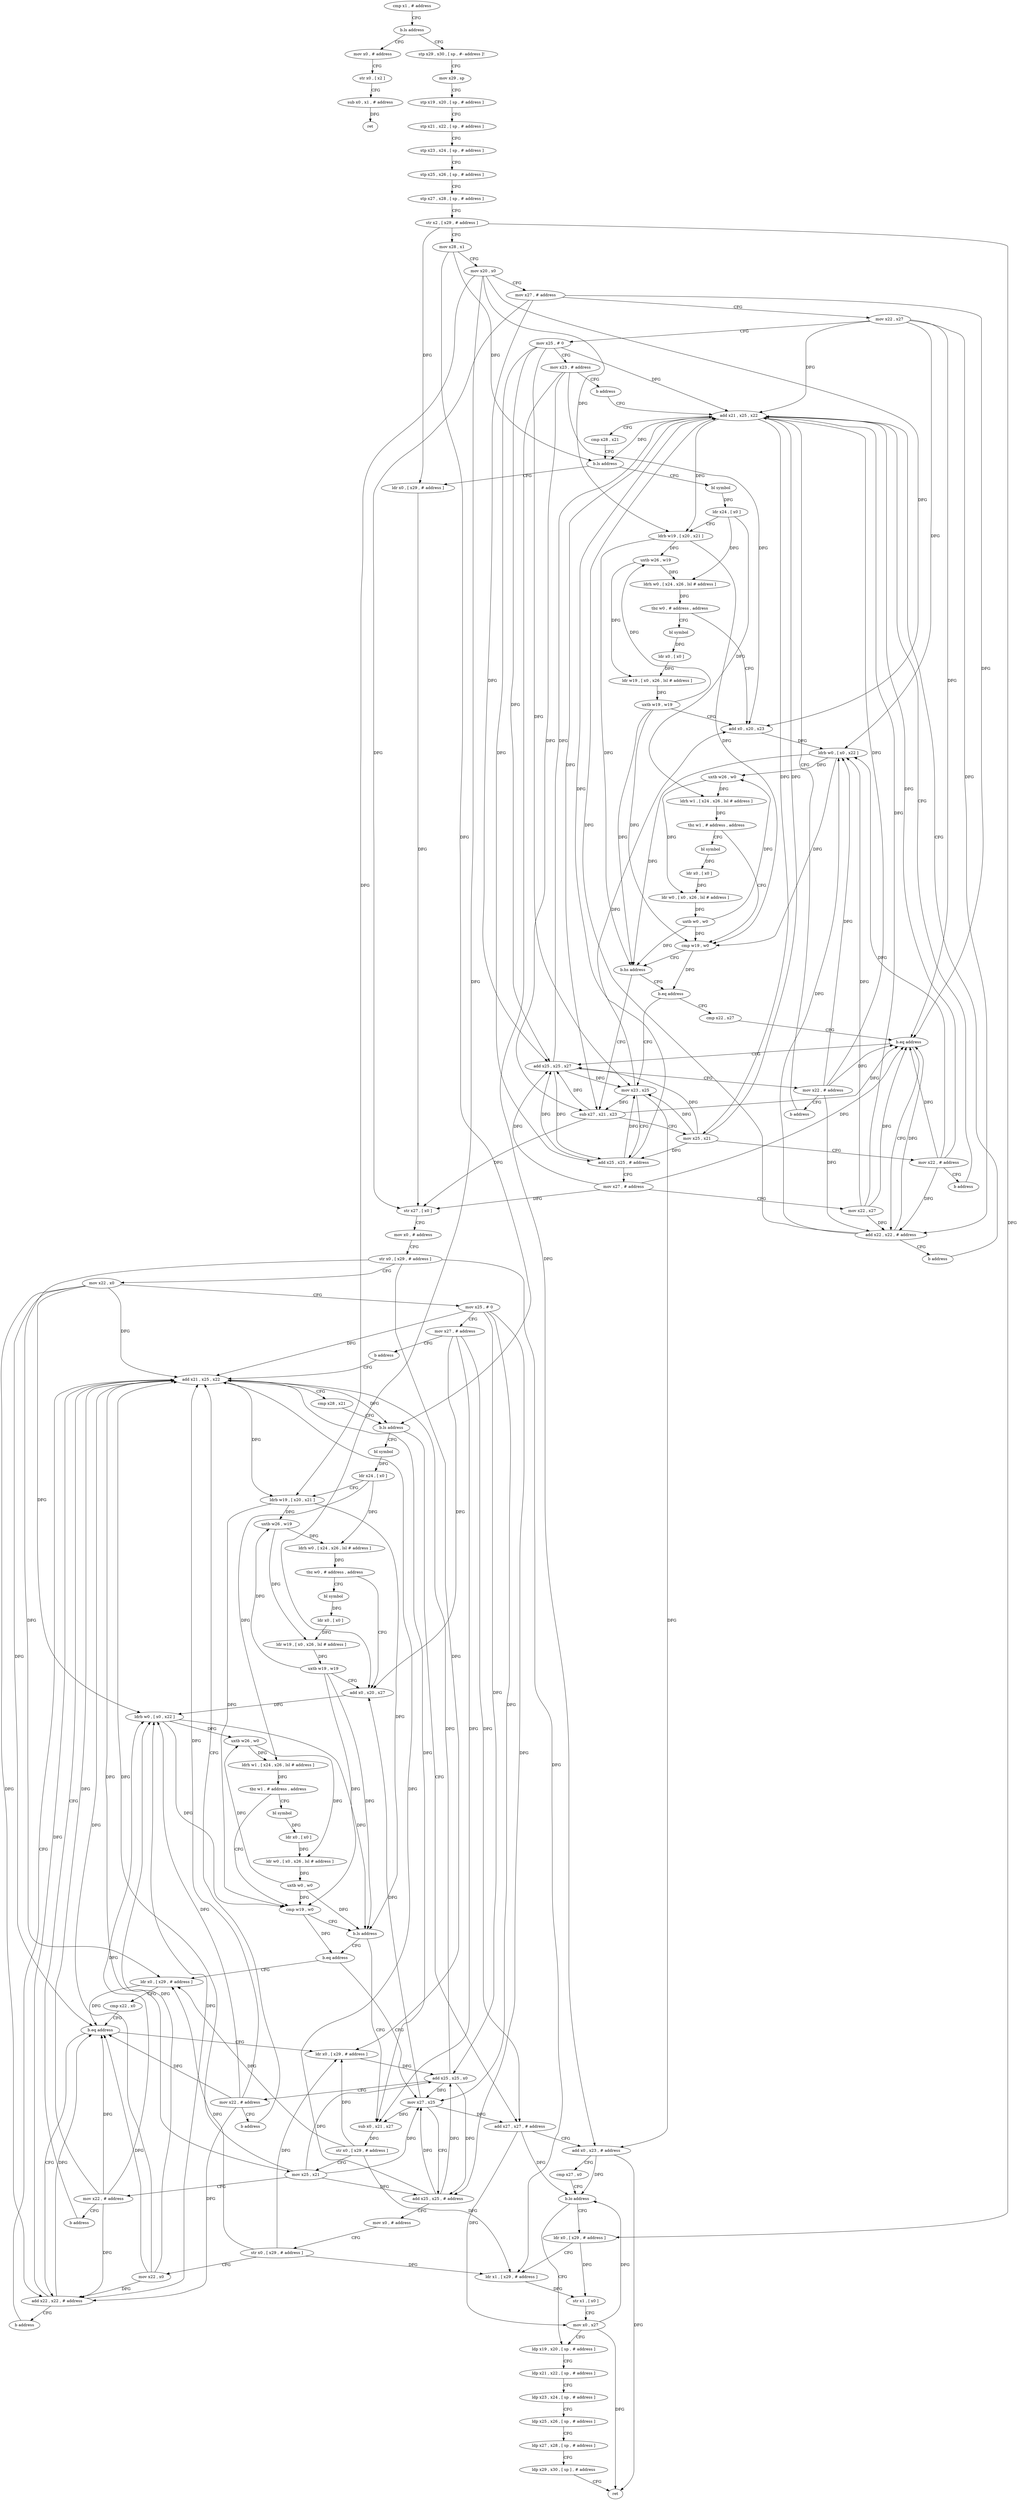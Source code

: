 digraph "func" {
"280952" [label = "cmp x1 , # address" ]
"280956" [label = "b.ls address" ]
"281020" [label = "mov x0 , # address" ]
"280960" [label = "stp x29 , x30 , [ sp , #- address ]!" ]
"281024" [label = "str x0 , [ x2 ]" ]
"281028" [label = "sub x0 , x1 , # address" ]
"281032" [label = "ret" ]
"280964" [label = "mov x29 , sp" ]
"280968" [label = "stp x19 , x20 , [ sp , # address ]" ]
"280972" [label = "stp x21 , x22 , [ sp , # address ]" ]
"280976" [label = "stp x23 , x24 , [ sp , # address ]" ]
"280980" [label = "stp x25 , x26 , [ sp , # address ]" ]
"280984" [label = "stp x27 , x28 , [ sp , # address ]" ]
"280988" [label = "str x2 , [ x29 , # address ]" ]
"280992" [label = "mov x28 , x1" ]
"280996" [label = "mov x20 , x0" ]
"281000" [label = "mov x27 , # address" ]
"281004" [label = "mov x22 , x27" ]
"281008" [label = "mov x25 , # 0" ]
"281012" [label = "mov x23 , # address" ]
"281016" [label = "b address" ]
"281056" [label = "add x21 , x25 , x22" ]
"281060" [label = "cmp x28 , x21" ]
"281064" [label = "b.ls address" ]
"281196" [label = "ldr x0 , [ x29 , # address ]" ]
"281068" [label = "bl symbol" ]
"281200" [label = "str x27 , [ x0 ]" ]
"281204" [label = "mov x0 , # address" ]
"281208" [label = "str x0 , [ x29 , # address ]" ]
"281212" [label = "mov x22 , x0" ]
"281216" [label = "mov x25 , # 0" ]
"281220" [label = "mov x27 , # address" ]
"281224" [label = "b address" ]
"281252" [label = "add x21 , x25 , x22" ]
"281072" [label = "ldr x24 , [ x0 ]" ]
"281076" [label = "ldrb w19 , [ x20 , x21 ]" ]
"281080" [label = "uxtb w26 , w19" ]
"281084" [label = "ldrh w0 , [ x24 , x26 , lsl # address ]" ]
"281088" [label = "tbz w0 , # address , address" ]
"281108" [label = "add x0 , x20 , x23" ]
"281092" [label = "bl symbol" ]
"281256" [label = "cmp x28 , x21" ]
"281260" [label = "b.ls address" ]
"281404" [label = "add x27 , x27 , # address" ]
"281264" [label = "bl symbol" ]
"281112" [label = "ldrb w0 , [ x0 , x22 ]" ]
"281116" [label = "uxtb w26 , w0" ]
"281120" [label = "ldrh w1 , [ x24 , x26 , lsl # address ]" ]
"281124" [label = "tbz w1 , # address , address" ]
"281144" [label = "cmp w19 , w0" ]
"281128" [label = "bl symbol" ]
"281096" [label = "ldr x0 , [ x0 ]" ]
"281100" [label = "ldr w19 , [ x0 , x26 , lsl # address ]" ]
"281104" [label = "uxtb w19 , w19" ]
"281408" [label = "add x0 , x23 , # address" ]
"281412" [label = "cmp x27 , x0" ]
"281416" [label = "b.lo address" ]
"281436" [label = "ldp x19 , x20 , [ sp , # address ]" ]
"281420" [label = "ldr x0 , [ x29 , # address ]" ]
"281268" [label = "ldr x24 , [ x0 ]" ]
"281272" [label = "ldrb w19 , [ x20 , x21 ]" ]
"281276" [label = "uxtb w26 , w19" ]
"281280" [label = "ldrh w0 , [ x24 , x26 , lsl # address ]" ]
"281284" [label = "tbz w0 , # address , address" ]
"281304" [label = "add x0 , x20 , x27" ]
"281288" [label = "bl symbol" ]
"281148" [label = "b.hs address" ]
"281036" [label = "b.eq address" ]
"281152" [label = "sub x27 , x21 , x23" ]
"281132" [label = "ldr x0 , [ x0 ]" ]
"281136" [label = "ldr w0 , [ x0 , x26 , lsl # address ]" ]
"281140" [label = "uxtb w0 , w0" ]
"281440" [label = "ldp x21 , x22 , [ sp , # address ]" ]
"281444" [label = "ldp x23 , x24 , [ sp , # address ]" ]
"281448" [label = "ldp x25 , x26 , [ sp , # address ]" ]
"281452" [label = "ldp x27 , x28 , [ sp , # address ]" ]
"281456" [label = "ldp x29 , x30 , [ sp ] , # address" ]
"281460" [label = "ret" ]
"281424" [label = "ldr x1 , [ x29 , # address ]" ]
"281428" [label = "str x1 , [ x0 ]" ]
"281432" [label = "mov x0 , x27" ]
"281308" [label = "ldrb w0 , [ x0 , x22 ]" ]
"281312" [label = "uxtb w26 , w0" ]
"281316" [label = "ldrh w1 , [ x24 , x26 , lsl # address ]" ]
"281320" [label = "tbz w1 , # address , address" ]
"281340" [label = "cmp w19 , w0" ]
"281324" [label = "bl symbol" ]
"281292" [label = "ldr x0 , [ x0 ]" ]
"281296" [label = "ldr w19 , [ x0 , x26 , lsl # address ]" ]
"281300" [label = "uxtb w19 , w19" ]
"281168" [label = "cmp x22 , x27" ]
"281040" [label = "mov x23 , x25" ]
"281156" [label = "mov x25 , x21" ]
"281160" [label = "mov x22 , # address" ]
"281164" [label = "b address" ]
"281344" [label = "b.ls address" ]
"281228" [label = "b.eq address" ]
"281348" [label = "sub x0 , x21 , x27" ]
"281328" [label = "ldr x0 , [ x0 ]" ]
"281332" [label = "ldr w0 , [ x0 , x26 , lsl # address ]" ]
"281336" [label = "uxtb w0 , w0" ]
"281172" [label = "b.eq address" ]
"281184" [label = "add x25 , x25 , x27" ]
"281176" [label = "add x22 , x22 , # address" ]
"281044" [label = "add x25 , x25 , # address" ]
"281048" [label = "mov x27 , # address" ]
"281052" [label = "mov x22 , x27" ]
"281368" [label = "ldr x0 , [ x29 , # address ]" ]
"281232" [label = "mov x27 , x25" ]
"281352" [label = "str x0 , [ x29 , # address ]" ]
"281356" [label = "mov x25 , x21" ]
"281360" [label = "mov x22 , # address" ]
"281364" [label = "b address" ]
"281188" [label = "mov x22 , # address" ]
"281192" [label = "b address" ]
"281180" [label = "b address" ]
"281372" [label = "cmp x22 , x0" ]
"281376" [label = "b.eq address" ]
"281388" [label = "ldr x0 , [ x29 , # address ]" ]
"281380" [label = "add x22 , x22 , # address" ]
"281236" [label = "add x25 , x25 , # address" ]
"281240" [label = "mov x0 , # address" ]
"281244" [label = "str x0 , [ x29 , # address ]" ]
"281248" [label = "mov x22 , x0" ]
"281392" [label = "add x25 , x25 , x0" ]
"281396" [label = "mov x22 , # address" ]
"281400" [label = "b address" ]
"281384" [label = "b address" ]
"280952" -> "280956" [ label = "CFG" ]
"280956" -> "281020" [ label = "CFG" ]
"280956" -> "280960" [ label = "CFG" ]
"281020" -> "281024" [ label = "CFG" ]
"280960" -> "280964" [ label = "CFG" ]
"281024" -> "281028" [ label = "CFG" ]
"281028" -> "281032" [ label = "DFG" ]
"280964" -> "280968" [ label = "CFG" ]
"280968" -> "280972" [ label = "CFG" ]
"280972" -> "280976" [ label = "CFG" ]
"280976" -> "280980" [ label = "CFG" ]
"280980" -> "280984" [ label = "CFG" ]
"280984" -> "280988" [ label = "CFG" ]
"280988" -> "280992" [ label = "CFG" ]
"280988" -> "281196" [ label = "DFG" ]
"280988" -> "281420" [ label = "DFG" ]
"280992" -> "280996" [ label = "CFG" ]
"280992" -> "281064" [ label = "DFG" ]
"280992" -> "281260" [ label = "DFG" ]
"280996" -> "281000" [ label = "CFG" ]
"280996" -> "281076" [ label = "DFG" ]
"280996" -> "281108" [ label = "DFG" ]
"280996" -> "281272" [ label = "DFG" ]
"280996" -> "281304" [ label = "DFG" ]
"281000" -> "281004" [ label = "CFG" ]
"281000" -> "281200" [ label = "DFG" ]
"281000" -> "281172" [ label = "DFG" ]
"281000" -> "281184" [ label = "DFG" ]
"281004" -> "281008" [ label = "CFG" ]
"281004" -> "281056" [ label = "DFG" ]
"281004" -> "281112" [ label = "DFG" ]
"281004" -> "281172" [ label = "DFG" ]
"281004" -> "281176" [ label = "DFG" ]
"281008" -> "281012" [ label = "CFG" ]
"281008" -> "281056" [ label = "DFG" ]
"281008" -> "281040" [ label = "DFG" ]
"281008" -> "281044" [ label = "DFG" ]
"281008" -> "281184" [ label = "DFG" ]
"281012" -> "281016" [ label = "CFG" ]
"281012" -> "281108" [ label = "DFG" ]
"281012" -> "281408" [ label = "DFG" ]
"281012" -> "281152" [ label = "DFG" ]
"281016" -> "281056" [ label = "CFG" ]
"281056" -> "281060" [ label = "CFG" ]
"281056" -> "281064" [ label = "DFG" ]
"281056" -> "281076" [ label = "DFG" ]
"281056" -> "281152" [ label = "DFG" ]
"281056" -> "281156" [ label = "DFG" ]
"281060" -> "281064" [ label = "CFG" ]
"281064" -> "281196" [ label = "CFG" ]
"281064" -> "281068" [ label = "CFG" ]
"281196" -> "281200" [ label = "DFG" ]
"281068" -> "281072" [ label = "DFG" ]
"281200" -> "281204" [ label = "CFG" ]
"281204" -> "281208" [ label = "CFG" ]
"281208" -> "281212" [ label = "CFG" ]
"281208" -> "281424" [ label = "DFG" ]
"281208" -> "281368" [ label = "DFG" ]
"281208" -> "281388" [ label = "DFG" ]
"281212" -> "281216" [ label = "CFG" ]
"281212" -> "281252" [ label = "DFG" ]
"281212" -> "281308" [ label = "DFG" ]
"281212" -> "281376" [ label = "DFG" ]
"281212" -> "281380" [ label = "DFG" ]
"281216" -> "281220" [ label = "CFG" ]
"281216" -> "281252" [ label = "DFG" ]
"281216" -> "281232" [ label = "DFG" ]
"281216" -> "281236" [ label = "DFG" ]
"281216" -> "281392" [ label = "DFG" ]
"281220" -> "281224" [ label = "CFG" ]
"281220" -> "281404" [ label = "DFG" ]
"281220" -> "281304" [ label = "DFG" ]
"281220" -> "281348" [ label = "DFG" ]
"281224" -> "281252" [ label = "CFG" ]
"281252" -> "281256" [ label = "CFG" ]
"281252" -> "281260" [ label = "DFG" ]
"281252" -> "281272" [ label = "DFG" ]
"281252" -> "281348" [ label = "DFG" ]
"281252" -> "281356" [ label = "DFG" ]
"281072" -> "281076" [ label = "CFG" ]
"281072" -> "281084" [ label = "DFG" ]
"281072" -> "281120" [ label = "DFG" ]
"281076" -> "281080" [ label = "DFG" ]
"281076" -> "281144" [ label = "DFG" ]
"281076" -> "281148" [ label = "DFG" ]
"281080" -> "281084" [ label = "DFG" ]
"281080" -> "281100" [ label = "DFG" ]
"281084" -> "281088" [ label = "DFG" ]
"281088" -> "281108" [ label = "CFG" ]
"281088" -> "281092" [ label = "CFG" ]
"281108" -> "281112" [ label = "DFG" ]
"281092" -> "281096" [ label = "DFG" ]
"281256" -> "281260" [ label = "CFG" ]
"281260" -> "281404" [ label = "CFG" ]
"281260" -> "281264" [ label = "CFG" ]
"281404" -> "281408" [ label = "CFG" ]
"281404" -> "281416" [ label = "DFG" ]
"281404" -> "281432" [ label = "DFG" ]
"281264" -> "281268" [ label = "DFG" ]
"281112" -> "281116" [ label = "DFG" ]
"281112" -> "281144" [ label = "DFG" ]
"281112" -> "281148" [ label = "DFG" ]
"281116" -> "281120" [ label = "DFG" ]
"281116" -> "281136" [ label = "DFG" ]
"281120" -> "281124" [ label = "DFG" ]
"281124" -> "281144" [ label = "CFG" ]
"281124" -> "281128" [ label = "CFG" ]
"281144" -> "281148" [ label = "CFG" ]
"281144" -> "281036" [ label = "DFG" ]
"281128" -> "281132" [ label = "DFG" ]
"281096" -> "281100" [ label = "DFG" ]
"281100" -> "281104" [ label = "DFG" ]
"281104" -> "281108" [ label = "CFG" ]
"281104" -> "281080" [ label = "DFG" ]
"281104" -> "281144" [ label = "DFG" ]
"281104" -> "281148" [ label = "DFG" ]
"281408" -> "281412" [ label = "CFG" ]
"281408" -> "281416" [ label = "DFG" ]
"281408" -> "281460" [ label = "DFG" ]
"281412" -> "281416" [ label = "CFG" ]
"281416" -> "281436" [ label = "CFG" ]
"281416" -> "281420" [ label = "CFG" ]
"281436" -> "281440" [ label = "CFG" ]
"281420" -> "281424" [ label = "CFG" ]
"281420" -> "281428" [ label = "DFG" ]
"281268" -> "281272" [ label = "CFG" ]
"281268" -> "281280" [ label = "DFG" ]
"281268" -> "281316" [ label = "DFG" ]
"281272" -> "281276" [ label = "DFG" ]
"281272" -> "281340" [ label = "DFG" ]
"281272" -> "281344" [ label = "DFG" ]
"281276" -> "281280" [ label = "DFG" ]
"281276" -> "281296" [ label = "DFG" ]
"281280" -> "281284" [ label = "DFG" ]
"281284" -> "281304" [ label = "CFG" ]
"281284" -> "281288" [ label = "CFG" ]
"281304" -> "281308" [ label = "DFG" ]
"281288" -> "281292" [ label = "DFG" ]
"281148" -> "281036" [ label = "CFG" ]
"281148" -> "281152" [ label = "CFG" ]
"281036" -> "281168" [ label = "CFG" ]
"281036" -> "281040" [ label = "CFG" ]
"281152" -> "281156" [ label = "CFG" ]
"281152" -> "281200" [ label = "DFG" ]
"281152" -> "281172" [ label = "DFG" ]
"281152" -> "281184" [ label = "DFG" ]
"281132" -> "281136" [ label = "DFG" ]
"281136" -> "281140" [ label = "DFG" ]
"281140" -> "281144" [ label = "DFG" ]
"281140" -> "281116" [ label = "DFG" ]
"281140" -> "281148" [ label = "DFG" ]
"281440" -> "281444" [ label = "CFG" ]
"281444" -> "281448" [ label = "CFG" ]
"281448" -> "281452" [ label = "CFG" ]
"281452" -> "281456" [ label = "CFG" ]
"281456" -> "281460" [ label = "CFG" ]
"281424" -> "281428" [ label = "DFG" ]
"281428" -> "281432" [ label = "CFG" ]
"281432" -> "281436" [ label = "CFG" ]
"281432" -> "281416" [ label = "DFG" ]
"281432" -> "281460" [ label = "DFG" ]
"281308" -> "281312" [ label = "DFG" ]
"281308" -> "281340" [ label = "DFG" ]
"281308" -> "281344" [ label = "DFG" ]
"281312" -> "281316" [ label = "DFG" ]
"281312" -> "281332" [ label = "DFG" ]
"281316" -> "281320" [ label = "DFG" ]
"281320" -> "281340" [ label = "CFG" ]
"281320" -> "281324" [ label = "CFG" ]
"281340" -> "281344" [ label = "CFG" ]
"281340" -> "281228" [ label = "DFG" ]
"281324" -> "281328" [ label = "DFG" ]
"281292" -> "281296" [ label = "DFG" ]
"281296" -> "281300" [ label = "DFG" ]
"281300" -> "281304" [ label = "CFG" ]
"281300" -> "281276" [ label = "DFG" ]
"281300" -> "281340" [ label = "DFG" ]
"281300" -> "281344" [ label = "DFG" ]
"281168" -> "281172" [ label = "CFG" ]
"281040" -> "281044" [ label = "CFG" ]
"281040" -> "281108" [ label = "DFG" ]
"281040" -> "281408" [ label = "DFG" ]
"281040" -> "281152" [ label = "DFG" ]
"281156" -> "281160" [ label = "CFG" ]
"281156" -> "281056" [ label = "DFG" ]
"281156" -> "281040" [ label = "DFG" ]
"281156" -> "281044" [ label = "DFG" ]
"281156" -> "281184" [ label = "DFG" ]
"281160" -> "281164" [ label = "CFG" ]
"281160" -> "281056" [ label = "DFG" ]
"281160" -> "281112" [ label = "DFG" ]
"281160" -> "281172" [ label = "DFG" ]
"281160" -> "281176" [ label = "DFG" ]
"281164" -> "281056" [ label = "CFG" ]
"281344" -> "281228" [ label = "CFG" ]
"281344" -> "281348" [ label = "CFG" ]
"281228" -> "281368" [ label = "CFG" ]
"281228" -> "281232" [ label = "CFG" ]
"281348" -> "281352" [ label = "DFG" ]
"281328" -> "281332" [ label = "DFG" ]
"281332" -> "281336" [ label = "DFG" ]
"281336" -> "281340" [ label = "DFG" ]
"281336" -> "281312" [ label = "DFG" ]
"281336" -> "281344" [ label = "DFG" ]
"281172" -> "281184" [ label = "CFG" ]
"281172" -> "281176" [ label = "CFG" ]
"281184" -> "281188" [ label = "CFG" ]
"281184" -> "281040" [ label = "DFG" ]
"281184" -> "281044" [ label = "DFG" ]
"281184" -> "281056" [ label = "DFG" ]
"281176" -> "281180" [ label = "CFG" ]
"281176" -> "281056" [ label = "DFG" ]
"281176" -> "281112" [ label = "DFG" ]
"281176" -> "281172" [ label = "DFG" ]
"281044" -> "281048" [ label = "CFG" ]
"281044" -> "281040" [ label = "DFG" ]
"281044" -> "281056" [ label = "DFG" ]
"281044" -> "281184" [ label = "DFG" ]
"281048" -> "281052" [ label = "CFG" ]
"281048" -> "281200" [ label = "DFG" ]
"281048" -> "281172" [ label = "DFG" ]
"281048" -> "281184" [ label = "DFG" ]
"281052" -> "281056" [ label = "DFG" ]
"281052" -> "281112" [ label = "DFG" ]
"281052" -> "281172" [ label = "DFG" ]
"281052" -> "281176" [ label = "DFG" ]
"281368" -> "281372" [ label = "CFG" ]
"281368" -> "281376" [ label = "DFG" ]
"281232" -> "281236" [ label = "CFG" ]
"281232" -> "281404" [ label = "DFG" ]
"281232" -> "281304" [ label = "DFG" ]
"281232" -> "281348" [ label = "DFG" ]
"281352" -> "281356" [ label = "CFG" ]
"281352" -> "281424" [ label = "DFG" ]
"281352" -> "281368" [ label = "DFG" ]
"281352" -> "281388" [ label = "DFG" ]
"281356" -> "281360" [ label = "CFG" ]
"281356" -> "281252" [ label = "DFG" ]
"281356" -> "281232" [ label = "DFG" ]
"281356" -> "281236" [ label = "DFG" ]
"281356" -> "281392" [ label = "DFG" ]
"281360" -> "281364" [ label = "CFG" ]
"281360" -> "281252" [ label = "DFG" ]
"281360" -> "281308" [ label = "DFG" ]
"281360" -> "281376" [ label = "DFG" ]
"281360" -> "281380" [ label = "DFG" ]
"281364" -> "281252" [ label = "CFG" ]
"281188" -> "281192" [ label = "CFG" ]
"281188" -> "281056" [ label = "DFG" ]
"281188" -> "281112" [ label = "DFG" ]
"281188" -> "281172" [ label = "DFG" ]
"281188" -> "281176" [ label = "DFG" ]
"281192" -> "281056" [ label = "CFG" ]
"281180" -> "281056" [ label = "CFG" ]
"281372" -> "281376" [ label = "CFG" ]
"281376" -> "281388" [ label = "CFG" ]
"281376" -> "281380" [ label = "CFG" ]
"281388" -> "281392" [ label = "DFG" ]
"281380" -> "281384" [ label = "CFG" ]
"281380" -> "281252" [ label = "DFG" ]
"281380" -> "281308" [ label = "DFG" ]
"281380" -> "281376" [ label = "DFG" ]
"281236" -> "281240" [ label = "CFG" ]
"281236" -> "281232" [ label = "DFG" ]
"281236" -> "281252" [ label = "DFG" ]
"281236" -> "281392" [ label = "DFG" ]
"281240" -> "281244" [ label = "CFG" ]
"281244" -> "281248" [ label = "CFG" ]
"281244" -> "281424" [ label = "DFG" ]
"281244" -> "281368" [ label = "DFG" ]
"281244" -> "281388" [ label = "DFG" ]
"281248" -> "281252" [ label = "DFG" ]
"281248" -> "281308" [ label = "DFG" ]
"281248" -> "281376" [ label = "DFG" ]
"281248" -> "281380" [ label = "DFG" ]
"281392" -> "281396" [ label = "CFG" ]
"281392" -> "281232" [ label = "DFG" ]
"281392" -> "281236" [ label = "DFG" ]
"281392" -> "281252" [ label = "DFG" ]
"281396" -> "281400" [ label = "CFG" ]
"281396" -> "281252" [ label = "DFG" ]
"281396" -> "281308" [ label = "DFG" ]
"281396" -> "281376" [ label = "DFG" ]
"281396" -> "281380" [ label = "DFG" ]
"281400" -> "281252" [ label = "CFG" ]
"281384" -> "281252" [ label = "CFG" ]
}

